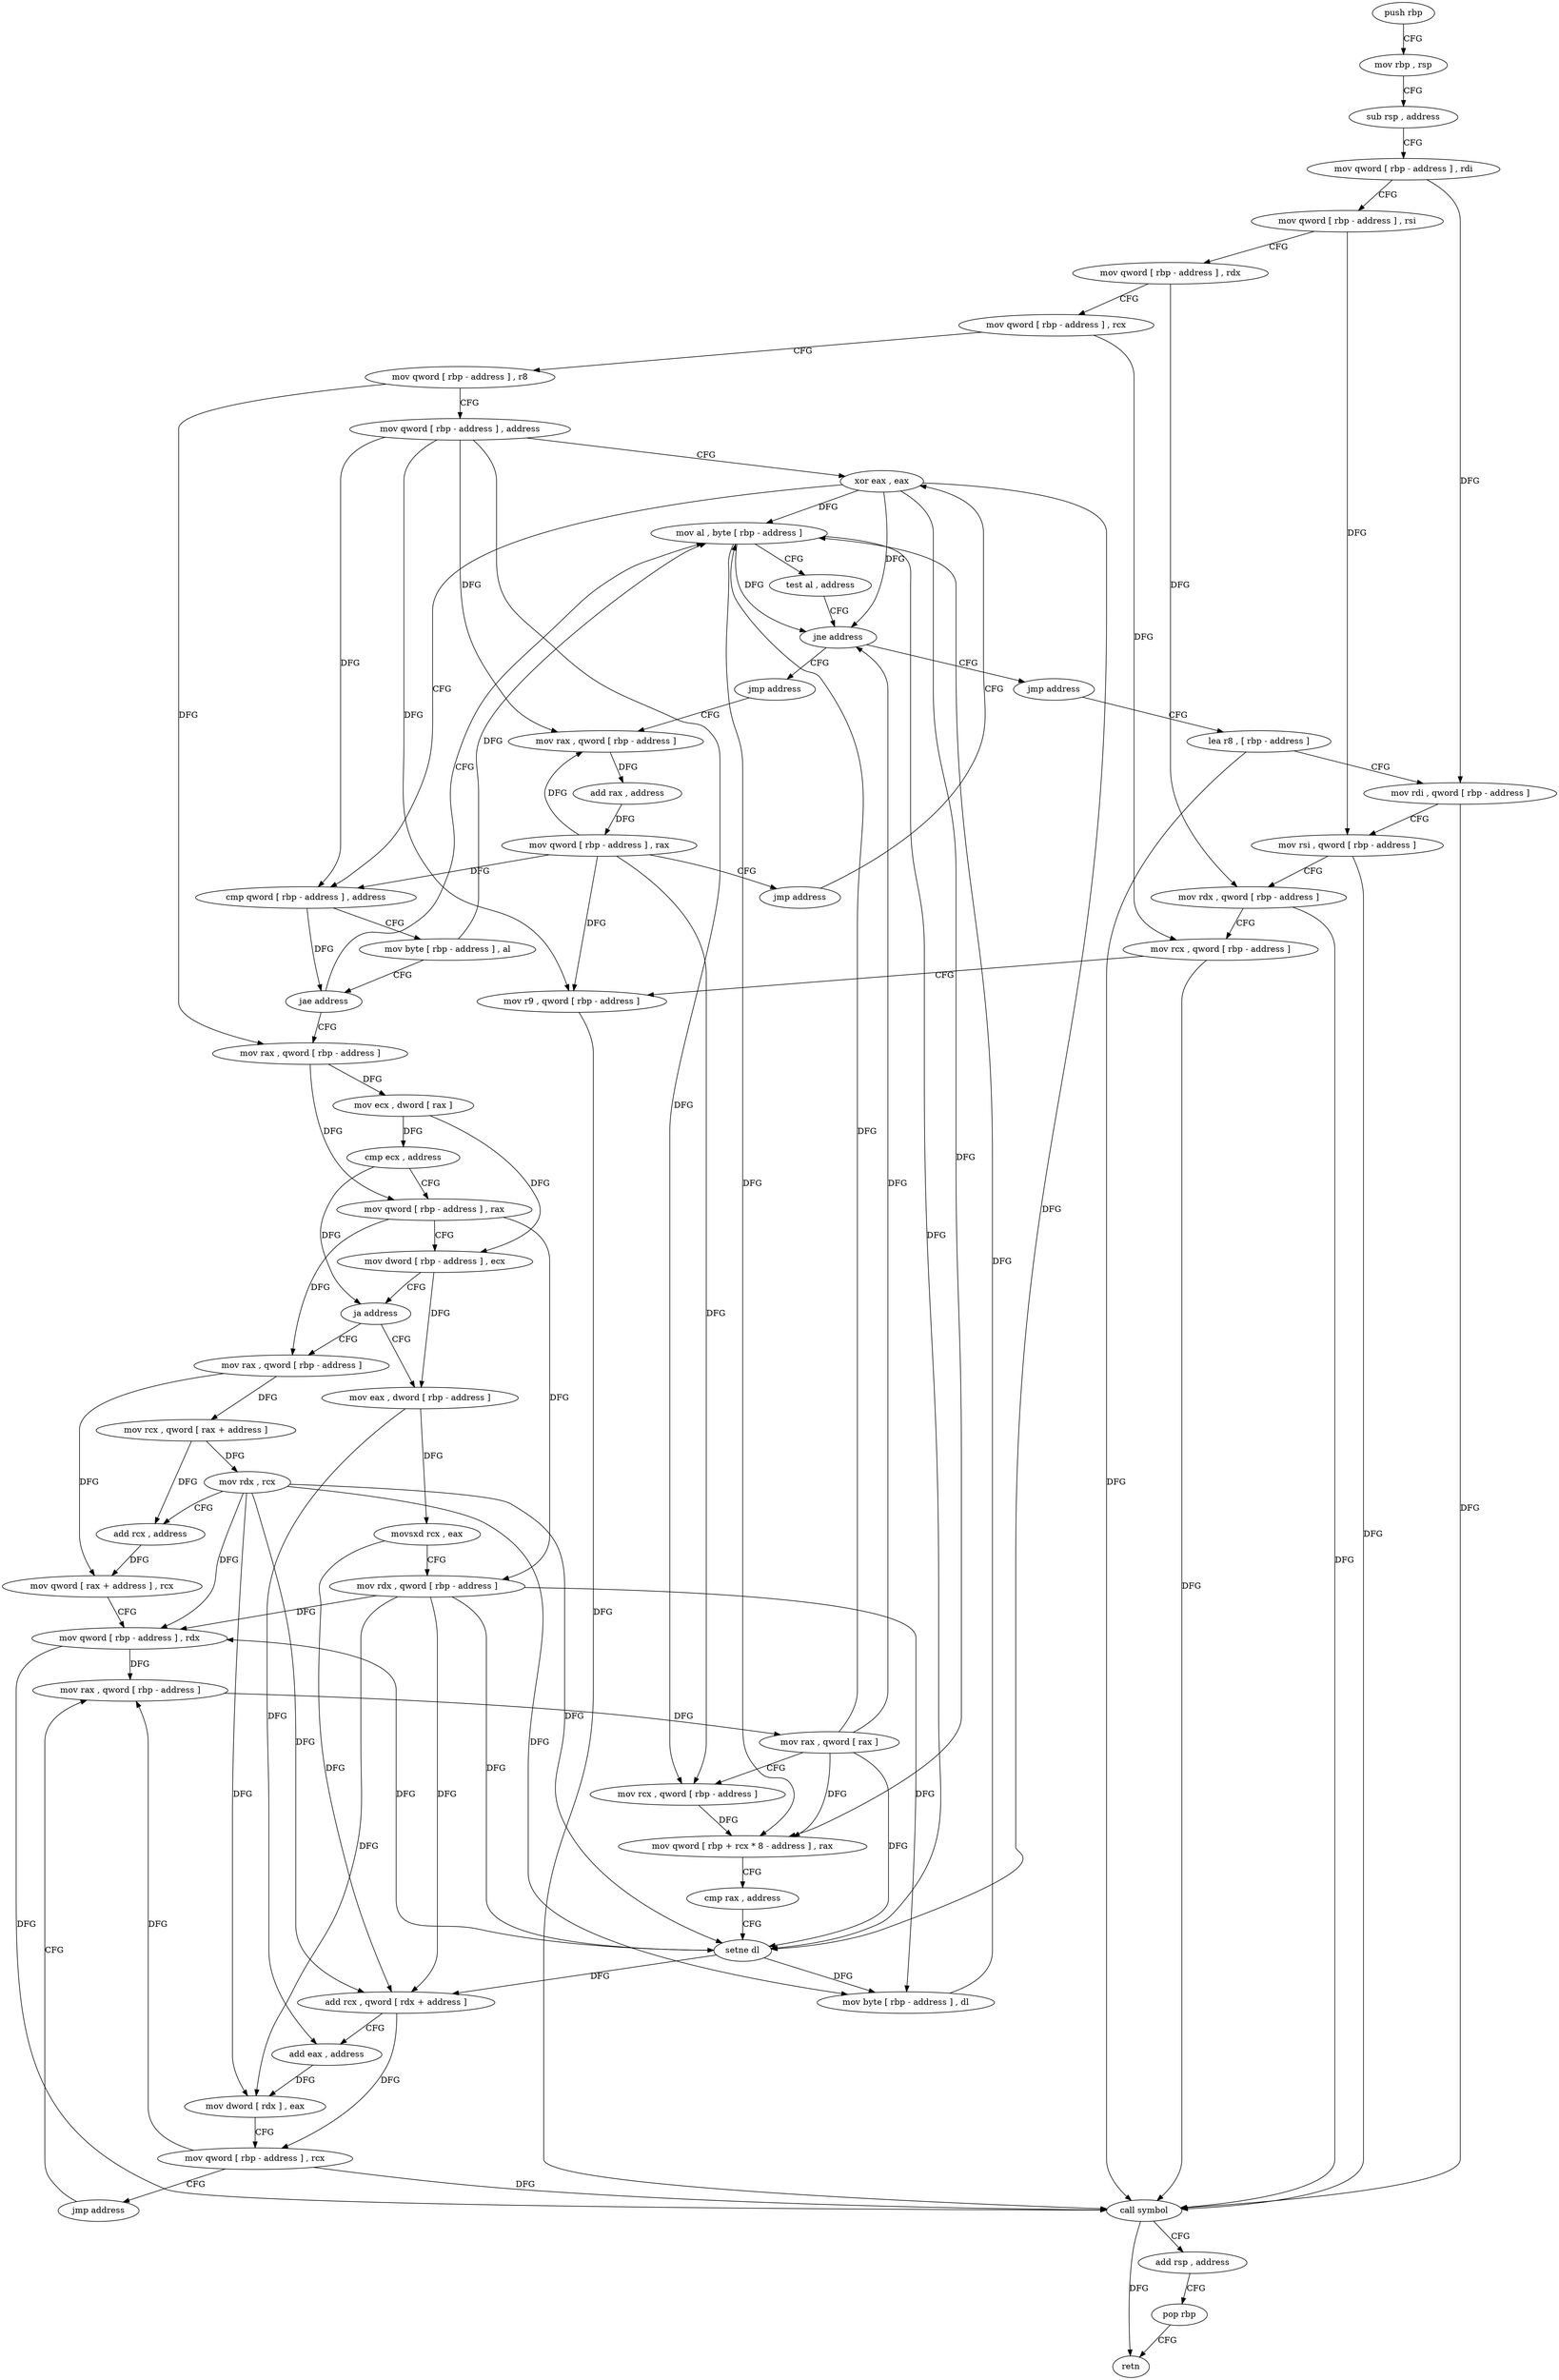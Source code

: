 digraph "func" {
"502736" [label = "push rbp" ]
"502737" [label = "mov rbp , rsp" ]
"502740" [label = "sub rsp , address" ]
"502747" [label = "mov qword [ rbp - address ] , rdi" ]
"502751" [label = "mov qword [ rbp - address ] , rsi" ]
"502755" [label = "mov qword [ rbp - address ] , rdx" ]
"502759" [label = "mov qword [ rbp - address ] , rcx" ]
"502763" [label = "mov qword [ rbp - address ] , r8" ]
"502767" [label = "mov qword [ rbp - address ] , address" ]
"502775" [label = "xor eax , eax" ]
"502923" [label = "mov al , byte [ rbp - address ]" ]
"502929" [label = "test al , address" ]
"502931" [label = "jne address" ]
"502942" [label = "jmp address" ]
"502937" [label = "jmp address" ]
"502794" [label = "mov rax , qword [ rbp - address ]" ]
"502798" [label = "mov ecx , dword [ rax ]" ]
"502800" [label = "cmp ecx , address" ]
"502803" [label = "mov qword [ rbp - address ] , rax" ]
"502810" [label = "mov dword [ rbp - address ] , ecx" ]
"502816" [label = "ja address" ]
"502859" [label = "mov rax , qword [ rbp - address ]" ]
"502822" [label = "mov eax , dword [ rbp - address ]" ]
"502947" [label = "mov rax , qword [ rbp - address ]" ]
"502966" [label = "lea r8 , [ rbp - address ]" ]
"502866" [label = "mov rcx , qword [ rax + address ]" ]
"502870" [label = "mov rdx , rcx" ]
"502873" [label = "add rcx , address" ]
"502880" [label = "mov qword [ rax + address ] , rcx" ]
"502884" [label = "mov qword [ rbp - address ] , rdx" ]
"502891" [label = "mov rax , qword [ rbp - address ]" ]
"502828" [label = "movsxd rcx , eax" ]
"502831" [label = "mov rdx , qword [ rbp - address ]" ]
"502838" [label = "add rcx , qword [ rdx + address ]" ]
"502842" [label = "add eax , address" ]
"502845" [label = "mov dword [ rdx ] , eax" ]
"502847" [label = "mov qword [ rbp - address ] , rcx" ]
"502854" [label = "jmp address" ]
"502951" [label = "add rax , address" ]
"502957" [label = "mov qword [ rbp - address ] , rax" ]
"502961" [label = "jmp address" ]
"502970" [label = "mov rdi , qword [ rbp - address ]" ]
"502974" [label = "mov rsi , qword [ rbp - address ]" ]
"502978" [label = "mov rdx , qword [ rbp - address ]" ]
"502982" [label = "mov rcx , qword [ rbp - address ]" ]
"502986" [label = "mov r9 , qword [ rbp - address ]" ]
"502990" [label = "call symbol" ]
"502995" [label = "add rsp , address" ]
"503002" [label = "pop rbp" ]
"503003" [label = "retn" ]
"502898" [label = "mov rax , qword [ rax ]" ]
"502901" [label = "mov rcx , qword [ rbp - address ]" ]
"502905" [label = "mov qword [ rbp + rcx * 8 - address ] , rax" ]
"502910" [label = "cmp rax , address" ]
"502914" [label = "setne dl" ]
"502917" [label = "mov byte [ rbp - address ] , dl" ]
"502777" [label = "cmp qword [ rbp - address ] , address" ]
"502782" [label = "mov byte [ rbp - address ] , al" ]
"502788" [label = "jae address" ]
"502736" -> "502737" [ label = "CFG" ]
"502737" -> "502740" [ label = "CFG" ]
"502740" -> "502747" [ label = "CFG" ]
"502747" -> "502751" [ label = "CFG" ]
"502747" -> "502970" [ label = "DFG" ]
"502751" -> "502755" [ label = "CFG" ]
"502751" -> "502974" [ label = "DFG" ]
"502755" -> "502759" [ label = "CFG" ]
"502755" -> "502978" [ label = "DFG" ]
"502759" -> "502763" [ label = "CFG" ]
"502759" -> "502982" [ label = "DFG" ]
"502763" -> "502767" [ label = "CFG" ]
"502763" -> "502794" [ label = "DFG" ]
"502767" -> "502775" [ label = "CFG" ]
"502767" -> "502777" [ label = "DFG" ]
"502767" -> "502947" [ label = "DFG" ]
"502767" -> "502986" [ label = "DFG" ]
"502767" -> "502901" [ label = "DFG" ]
"502775" -> "502777" [ label = "CFG" ]
"502775" -> "502923" [ label = "DFG" ]
"502775" -> "502931" [ label = "DFG" ]
"502775" -> "502905" [ label = "DFG" ]
"502775" -> "502914" [ label = "DFG" ]
"502923" -> "502929" [ label = "CFG" ]
"502923" -> "502931" [ label = "DFG" ]
"502923" -> "502905" [ label = "DFG" ]
"502923" -> "502914" [ label = "DFG" ]
"502929" -> "502931" [ label = "CFG" ]
"502931" -> "502942" [ label = "CFG" ]
"502931" -> "502937" [ label = "CFG" ]
"502942" -> "502947" [ label = "CFG" ]
"502937" -> "502966" [ label = "CFG" ]
"502794" -> "502798" [ label = "DFG" ]
"502794" -> "502803" [ label = "DFG" ]
"502798" -> "502800" [ label = "DFG" ]
"502798" -> "502810" [ label = "DFG" ]
"502800" -> "502803" [ label = "CFG" ]
"502800" -> "502816" [ label = "DFG" ]
"502803" -> "502810" [ label = "CFG" ]
"502803" -> "502859" [ label = "DFG" ]
"502803" -> "502831" [ label = "DFG" ]
"502810" -> "502816" [ label = "CFG" ]
"502810" -> "502822" [ label = "DFG" ]
"502816" -> "502859" [ label = "CFG" ]
"502816" -> "502822" [ label = "CFG" ]
"502859" -> "502866" [ label = "DFG" ]
"502859" -> "502880" [ label = "DFG" ]
"502822" -> "502828" [ label = "DFG" ]
"502822" -> "502842" [ label = "DFG" ]
"502947" -> "502951" [ label = "DFG" ]
"502966" -> "502970" [ label = "CFG" ]
"502966" -> "502990" [ label = "DFG" ]
"502866" -> "502870" [ label = "DFG" ]
"502866" -> "502873" [ label = "DFG" ]
"502870" -> "502873" [ label = "CFG" ]
"502870" -> "502884" [ label = "DFG" ]
"502870" -> "502838" [ label = "DFG" ]
"502870" -> "502845" [ label = "DFG" ]
"502870" -> "502914" [ label = "DFG" ]
"502870" -> "502917" [ label = "DFG" ]
"502873" -> "502880" [ label = "DFG" ]
"502880" -> "502884" [ label = "CFG" ]
"502884" -> "502891" [ label = "DFG" ]
"502884" -> "502990" [ label = "DFG" ]
"502891" -> "502898" [ label = "DFG" ]
"502828" -> "502831" [ label = "CFG" ]
"502828" -> "502838" [ label = "DFG" ]
"502831" -> "502838" [ label = "DFG" ]
"502831" -> "502884" [ label = "DFG" ]
"502831" -> "502845" [ label = "DFG" ]
"502831" -> "502914" [ label = "DFG" ]
"502831" -> "502917" [ label = "DFG" ]
"502838" -> "502842" [ label = "CFG" ]
"502838" -> "502847" [ label = "DFG" ]
"502842" -> "502845" [ label = "DFG" ]
"502845" -> "502847" [ label = "CFG" ]
"502847" -> "502854" [ label = "CFG" ]
"502847" -> "502990" [ label = "DFG" ]
"502847" -> "502891" [ label = "DFG" ]
"502854" -> "502891" [ label = "CFG" ]
"502951" -> "502957" [ label = "DFG" ]
"502957" -> "502961" [ label = "CFG" ]
"502957" -> "502777" [ label = "DFG" ]
"502957" -> "502947" [ label = "DFG" ]
"502957" -> "502986" [ label = "DFG" ]
"502957" -> "502901" [ label = "DFG" ]
"502961" -> "502775" [ label = "CFG" ]
"502970" -> "502974" [ label = "CFG" ]
"502970" -> "502990" [ label = "DFG" ]
"502974" -> "502978" [ label = "CFG" ]
"502974" -> "502990" [ label = "DFG" ]
"502978" -> "502982" [ label = "CFG" ]
"502978" -> "502990" [ label = "DFG" ]
"502982" -> "502986" [ label = "CFG" ]
"502982" -> "502990" [ label = "DFG" ]
"502986" -> "502990" [ label = "DFG" ]
"502990" -> "502995" [ label = "CFG" ]
"502990" -> "503003" [ label = "DFG" ]
"502995" -> "503002" [ label = "CFG" ]
"503002" -> "503003" [ label = "CFG" ]
"502898" -> "502901" [ label = "CFG" ]
"502898" -> "502931" [ label = "DFG" ]
"502898" -> "502923" [ label = "DFG" ]
"502898" -> "502905" [ label = "DFG" ]
"502898" -> "502914" [ label = "DFG" ]
"502901" -> "502905" [ label = "DFG" ]
"502905" -> "502910" [ label = "CFG" ]
"502910" -> "502914" [ label = "CFG" ]
"502914" -> "502917" [ label = "DFG" ]
"502914" -> "502884" [ label = "DFG" ]
"502914" -> "502838" [ label = "DFG" ]
"502917" -> "502923" [ label = "DFG" ]
"502777" -> "502782" [ label = "CFG" ]
"502777" -> "502788" [ label = "DFG" ]
"502782" -> "502788" [ label = "CFG" ]
"502782" -> "502923" [ label = "DFG" ]
"502788" -> "502923" [ label = "CFG" ]
"502788" -> "502794" [ label = "CFG" ]
}
